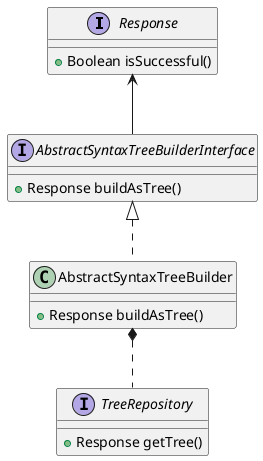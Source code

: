 @startuml
'https://plantuml.com/class-diagram

interface Response{
    + Boolean isSuccessful()
}
interface AbstractSyntaxTreeBuilderInterface{
    + Response buildAsTree()
}
class AbstractSyntaxTreeBuilder implements AbstractSyntaxTreeBuilderInterface{
    + Response buildAsTree()
}
interface TreeRepository{
    + Response getTree()
}

Response <-- AbstractSyntaxTreeBuilderInterface
AbstractSyntaxTreeBuilder *.. TreeRepository
@enduml